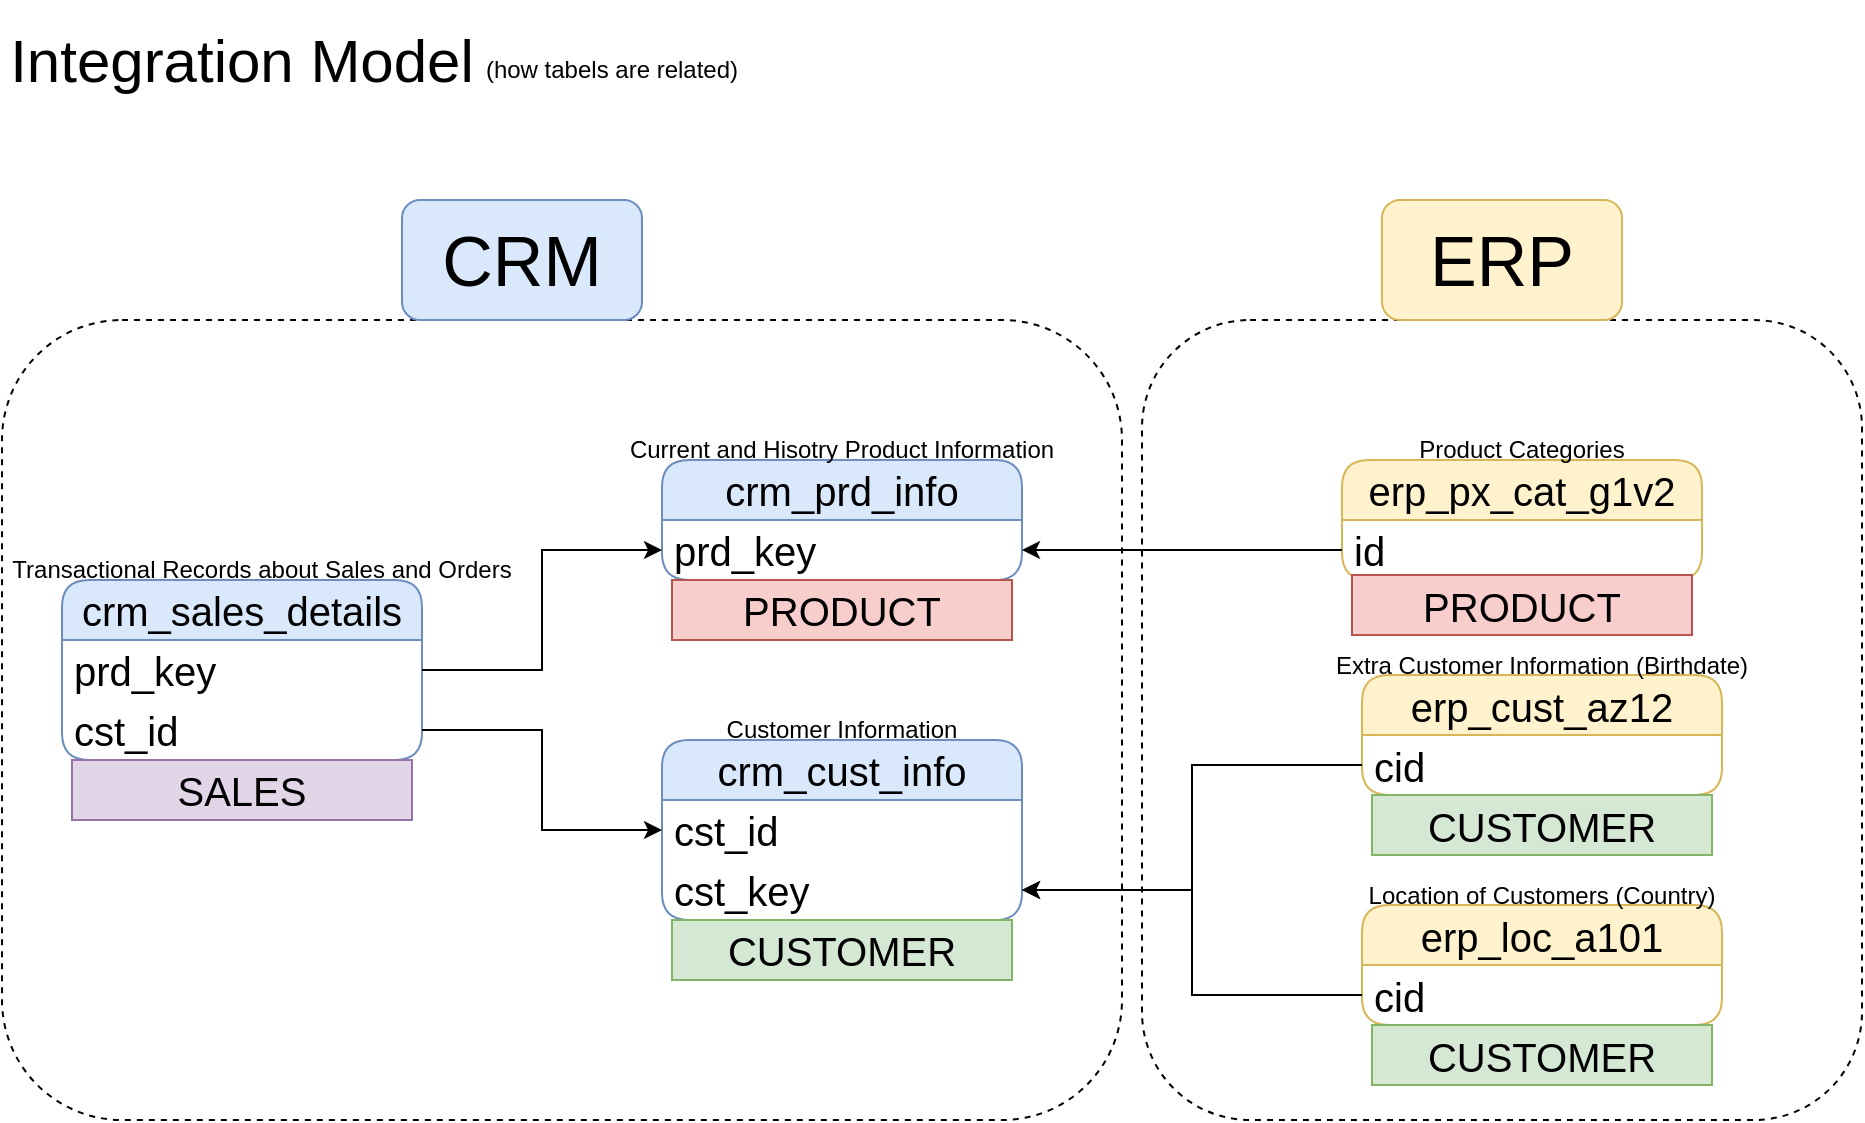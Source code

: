 <mxfile version="28.0.4">
  <diagram name="Strona-1" id="tAB8alX_wJfQPLHXgnC2">
    <mxGraphModel dx="1042" dy="660" grid="1" gridSize="10" guides="1" tooltips="1" connect="1" arrows="1" fold="1" page="1" pageScale="1" pageWidth="827" pageHeight="1169" math="0" shadow="0">
      <root>
        <mxCell id="0" />
        <mxCell id="1" parent="0" />
        <mxCell id="ICfc3m_ns25LpFp1RZ0m-1" value="&lt;font style=&quot;font-size: 30px;&quot;&gt;Integration Model&lt;/font&gt;" style="text;html=1;align=center;verticalAlign=middle;whiteSpace=wrap;rounded=0;" parent="1" vertex="1">
          <mxGeometry x="20" y="40" width="240" height="60" as="geometry" />
        </mxCell>
        <mxCell id="ICfc3m_ns25LpFp1RZ0m-2" value="(how tabels are related)" style="text;html=1;align=center;verticalAlign=middle;whiteSpace=wrap;rounded=0;" parent="1" vertex="1">
          <mxGeometry x="260" y="60" width="130" height="30" as="geometry" />
        </mxCell>
        <mxCell id="ICfc3m_ns25LpFp1RZ0m-3" value="crm_cust_info" style="swimlane;fontStyle=0;childLayout=stackLayout;horizontal=1;startSize=30;horizontalStack=0;resizeParent=1;resizeParentMax=0;resizeLast=0;collapsible=1;marginBottom=0;whiteSpace=wrap;html=1;rounded=1;fillColor=#dae8fc;strokeColor=#6c8ebf;fontSize=20;" parent="1" vertex="1">
          <mxGeometry x="350" y="410" width="180" height="90" as="geometry" />
        </mxCell>
        <mxCell id="ICfc3m_ns25LpFp1RZ0m-4" value="cst_id" style="text;strokeColor=none;fillColor=none;align=left;verticalAlign=middle;spacingLeft=4;spacingRight=4;overflow=hidden;points=[[0,0.5],[1,0.5]];portConstraint=eastwest;rotatable=0;whiteSpace=wrap;html=1;fontSize=20;" parent="ICfc3m_ns25LpFp1RZ0m-3" vertex="1">
          <mxGeometry y="30" width="180" height="30" as="geometry" />
        </mxCell>
        <mxCell id="ICfc3m_ns25LpFp1RZ0m-20" value="cst_key" style="text;strokeColor=none;fillColor=none;align=left;verticalAlign=middle;spacingLeft=4;spacingRight=4;overflow=hidden;points=[[0,0.5],[1,0.5]];portConstraint=eastwest;rotatable=0;whiteSpace=wrap;html=1;fontSize=20;" parent="ICfc3m_ns25LpFp1RZ0m-3" vertex="1">
          <mxGeometry y="60" width="180" height="30" as="geometry" />
        </mxCell>
        <mxCell id="ICfc3m_ns25LpFp1RZ0m-7" value="Customer Information" style="text;html=1;align=center;verticalAlign=middle;whiteSpace=wrap;rounded=0;" parent="1" vertex="1">
          <mxGeometry x="380" y="390" width="120" height="30" as="geometry" />
        </mxCell>
        <mxCell id="ICfc3m_ns25LpFp1RZ0m-8" value="crm_prd_info" style="swimlane;fontStyle=0;childLayout=stackLayout;horizontal=1;startSize=30;horizontalStack=0;resizeParent=1;resizeParentMax=0;resizeLast=0;collapsible=1;marginBottom=0;whiteSpace=wrap;html=1;rounded=1;fillColor=#dae8fc;strokeColor=#6c8ebf;fontSize=20;" parent="1" vertex="1">
          <mxGeometry x="350" y="270" width="180" height="60" as="geometry" />
        </mxCell>
        <mxCell id="ICfc3m_ns25LpFp1RZ0m-9" value="prd_key" style="text;strokeColor=none;fillColor=none;align=left;verticalAlign=middle;spacingLeft=4;spacingRight=4;overflow=hidden;points=[[0,0.5],[1,0.5]];portConstraint=eastwest;rotatable=0;whiteSpace=wrap;html=1;fontSize=20;" parent="ICfc3m_ns25LpFp1RZ0m-8" vertex="1">
          <mxGeometry y="30" width="180" height="30" as="geometry" />
        </mxCell>
        <mxCell id="ICfc3m_ns25LpFp1RZ0m-10" value="Current and Hisotry Product Information" style="text;html=1;align=center;verticalAlign=middle;whiteSpace=wrap;rounded=0;" parent="1" vertex="1">
          <mxGeometry x="330" y="250" width="220" height="30" as="geometry" />
        </mxCell>
        <mxCell id="ICfc3m_ns25LpFp1RZ0m-11" value="crm_sales_details" style="swimlane;fontStyle=0;childLayout=stackLayout;horizontal=1;startSize=30;horizontalStack=0;resizeParent=1;resizeParentMax=0;resizeLast=0;collapsible=1;marginBottom=0;whiteSpace=wrap;html=1;rounded=1;fillColor=#dae8fc;strokeColor=#6c8ebf;fontSize=20;" parent="1" vertex="1">
          <mxGeometry x="50" y="330" width="180" height="90" as="geometry" />
        </mxCell>
        <mxCell id="ICfc3m_ns25LpFp1RZ0m-12" value="prd_key" style="text;strokeColor=none;fillColor=none;align=left;verticalAlign=middle;spacingLeft=4;spacingRight=4;overflow=hidden;points=[[0,0.5],[1,0.5]];portConstraint=eastwest;rotatable=0;whiteSpace=wrap;html=1;fontSize=20;" parent="ICfc3m_ns25LpFp1RZ0m-11" vertex="1">
          <mxGeometry y="30" width="180" height="30" as="geometry" />
        </mxCell>
        <mxCell id="ICfc3m_ns25LpFp1RZ0m-14" value="cst_id" style="text;strokeColor=none;fillColor=none;align=left;verticalAlign=middle;spacingLeft=4;spacingRight=4;overflow=hidden;points=[[0,0.5],[1,0.5]];portConstraint=eastwest;rotatable=0;whiteSpace=wrap;html=1;fontSize=20;" parent="ICfc3m_ns25LpFp1RZ0m-11" vertex="1">
          <mxGeometry y="60" width="180" height="30" as="geometry" />
        </mxCell>
        <mxCell id="ICfc3m_ns25LpFp1RZ0m-13" value="Transactional Records about Sales and Orders" style="text;html=1;align=center;verticalAlign=middle;whiteSpace=wrap;rounded=0;" parent="1" vertex="1">
          <mxGeometry x="20" y="310" width="260" height="30" as="geometry" />
        </mxCell>
        <mxCell id="ICfc3m_ns25LpFp1RZ0m-15" style="edgeStyle=orthogonalEdgeStyle;rounded=0;orthogonalLoop=1;jettySize=auto;html=1;entryX=0;entryY=0.5;entryDx=0;entryDy=0;" parent="1" source="ICfc3m_ns25LpFp1RZ0m-12" target="ICfc3m_ns25LpFp1RZ0m-9" edge="1">
          <mxGeometry relative="1" as="geometry" />
        </mxCell>
        <mxCell id="ICfc3m_ns25LpFp1RZ0m-16" style="edgeStyle=orthogonalEdgeStyle;rounded=0;orthogonalLoop=1;jettySize=auto;html=1;exitX=1;exitY=0.5;exitDx=0;exitDy=0;entryX=0;entryY=0.5;entryDx=0;entryDy=0;" parent="1" source="ICfc3m_ns25LpFp1RZ0m-14" target="ICfc3m_ns25LpFp1RZ0m-4" edge="1">
          <mxGeometry relative="1" as="geometry" />
        </mxCell>
        <mxCell id="ICfc3m_ns25LpFp1RZ0m-17" value="erp_cust_az12" style="swimlane;fontStyle=0;childLayout=stackLayout;horizontal=1;startSize=30;horizontalStack=0;resizeParent=1;resizeParentMax=0;resizeLast=0;collapsible=1;marginBottom=0;whiteSpace=wrap;html=1;rounded=1;fillColor=#fff2cc;strokeColor=#d6b656;fontSize=20;" parent="1" vertex="1">
          <mxGeometry x="700" y="377.5" width="180" height="60" as="geometry" />
        </mxCell>
        <mxCell id="ICfc3m_ns25LpFp1RZ0m-18" value="cid" style="text;strokeColor=none;fillColor=none;align=left;verticalAlign=middle;spacingLeft=4;spacingRight=4;overflow=hidden;points=[[0,0.5],[1,0.5]];portConstraint=eastwest;rotatable=0;whiteSpace=wrap;html=1;fontSize=20;" parent="ICfc3m_ns25LpFp1RZ0m-17" vertex="1">
          <mxGeometry y="30" width="180" height="30" as="geometry" />
        </mxCell>
        <mxCell id="ICfc3m_ns25LpFp1RZ0m-19" value="Extra Customer Information (Birthdate)" style="text;html=1;align=center;verticalAlign=middle;whiteSpace=wrap;rounded=0;" parent="1" vertex="1">
          <mxGeometry x="680" y="357.5" width="220" height="30" as="geometry" />
        </mxCell>
        <mxCell id="ICfc3m_ns25LpFp1RZ0m-21" style="edgeStyle=orthogonalEdgeStyle;rounded=0;orthogonalLoop=1;jettySize=auto;html=1;entryX=1;entryY=0.5;entryDx=0;entryDy=0;" parent="1" source="ICfc3m_ns25LpFp1RZ0m-18" target="ICfc3m_ns25LpFp1RZ0m-20" edge="1">
          <mxGeometry relative="1" as="geometry" />
        </mxCell>
        <mxCell id="ICfc3m_ns25LpFp1RZ0m-22" value="erp_loc_a101" style="swimlane;fontStyle=0;childLayout=stackLayout;horizontal=1;startSize=30;horizontalStack=0;resizeParent=1;resizeParentMax=0;resizeLast=0;collapsible=1;marginBottom=0;whiteSpace=wrap;html=1;rounded=1;fillColor=#fff2cc;strokeColor=#d6b656;fontSize=20;" parent="1" vertex="1">
          <mxGeometry x="700" y="492.5" width="180" height="60" as="geometry" />
        </mxCell>
        <mxCell id="ICfc3m_ns25LpFp1RZ0m-23" value="cid" style="text;strokeColor=none;fillColor=none;align=left;verticalAlign=middle;spacingLeft=4;spacingRight=4;overflow=hidden;points=[[0,0.5],[1,0.5]];portConstraint=eastwest;rotatable=0;whiteSpace=wrap;html=1;fontSize=20;" parent="ICfc3m_ns25LpFp1RZ0m-22" vertex="1">
          <mxGeometry y="30" width="180" height="30" as="geometry" />
        </mxCell>
        <mxCell id="ICfc3m_ns25LpFp1RZ0m-25" style="edgeStyle=orthogonalEdgeStyle;rounded=0;orthogonalLoop=1;jettySize=auto;html=1;entryX=1;entryY=0.5;entryDx=0;entryDy=0;" parent="1" source="ICfc3m_ns25LpFp1RZ0m-23" target="ICfc3m_ns25LpFp1RZ0m-20" edge="1">
          <mxGeometry relative="1" as="geometry" />
        </mxCell>
        <mxCell id="ICfc3m_ns25LpFp1RZ0m-26" value="Location of Customers (Country)" style="text;html=1;align=center;verticalAlign=middle;whiteSpace=wrap;rounded=0;" parent="1" vertex="1">
          <mxGeometry x="680" y="472.5" width="220" height="30" as="geometry" />
        </mxCell>
        <mxCell id="ICfc3m_ns25LpFp1RZ0m-27" value="erp_px_cat_g1v2" style="swimlane;fontStyle=0;childLayout=stackLayout;horizontal=1;startSize=30;horizontalStack=0;resizeParent=1;resizeParentMax=0;resizeLast=0;collapsible=1;marginBottom=0;whiteSpace=wrap;html=1;rounded=1;fillColor=#fff2cc;strokeColor=#d6b656;fontSize=20;" parent="1" vertex="1">
          <mxGeometry x="690" y="270" width="180" height="60" as="geometry" />
        </mxCell>
        <mxCell id="ICfc3m_ns25LpFp1RZ0m-28" value="id" style="text;strokeColor=none;fillColor=none;align=left;verticalAlign=middle;spacingLeft=4;spacingRight=4;overflow=hidden;points=[[0,0.5],[1,0.5]];portConstraint=eastwest;rotatable=0;whiteSpace=wrap;html=1;fontSize=20;" parent="ICfc3m_ns25LpFp1RZ0m-27" vertex="1">
          <mxGeometry y="30" width="180" height="30" as="geometry" />
        </mxCell>
        <mxCell id="ICfc3m_ns25LpFp1RZ0m-29" value="Product Categories" style="text;html=1;align=center;verticalAlign=middle;whiteSpace=wrap;rounded=0;" parent="1" vertex="1">
          <mxGeometry x="670" y="250" width="220" height="30" as="geometry" />
        </mxCell>
        <mxCell id="ICfc3m_ns25LpFp1RZ0m-30" style="edgeStyle=orthogonalEdgeStyle;rounded=0;orthogonalLoop=1;jettySize=auto;html=1;entryX=1;entryY=0.5;entryDx=0;entryDy=0;" parent="1" source="ICfc3m_ns25LpFp1RZ0m-28" target="ICfc3m_ns25LpFp1RZ0m-9" edge="1">
          <mxGeometry relative="1" as="geometry" />
        </mxCell>
        <mxCell id="ICfc3m_ns25LpFp1RZ0m-31" value="" style="rounded=1;whiteSpace=wrap;html=1;fillColor=none;dashed=1;" parent="1" vertex="1">
          <mxGeometry x="20" y="200" width="560" height="400" as="geometry" />
        </mxCell>
        <mxCell id="ICfc3m_ns25LpFp1RZ0m-32" value="" style="rounded=1;whiteSpace=wrap;html=1;fillColor=none;dashed=1;" parent="1" vertex="1">
          <mxGeometry x="590" y="200" width="360" height="400" as="geometry" />
        </mxCell>
        <mxCell id="ICfc3m_ns25LpFp1RZ0m-34" value="&lt;font style=&quot;font-size: 35px;&quot;&gt;CRM&lt;/font&gt;" style="rounded=1;whiteSpace=wrap;html=1;fillColor=#dae8fc;strokeColor=#6c8ebf;" parent="1" vertex="1">
          <mxGeometry x="220" y="140" width="120" height="60" as="geometry" />
        </mxCell>
        <mxCell id="ICfc3m_ns25LpFp1RZ0m-35" value="&lt;span style=&quot;font-size: 35px;&quot;&gt;ERP&lt;/span&gt;" style="rounded=1;whiteSpace=wrap;html=1;fillColor=#fff2cc;strokeColor=#d6b656;" parent="1" vertex="1">
          <mxGeometry x="710" y="140" width="120" height="60" as="geometry" />
        </mxCell>
        <mxCell id="MHakUTD6PxsZyxjt_3Rd-1" value="PRODUCT" style="text;html=1;strokeColor=#b85450;fillColor=#f8cecc;align=center;verticalAlign=middle;whiteSpace=wrap;overflow=hidden;fontSize=20;" vertex="1" parent="1">
          <mxGeometry x="355" y="330" width="170" height="30" as="geometry" />
        </mxCell>
        <mxCell id="MHakUTD6PxsZyxjt_3Rd-2" value="PRODUCT" style="text;html=1;strokeColor=#b85450;fillColor=#f8cecc;align=center;verticalAlign=middle;whiteSpace=wrap;overflow=hidden;fontSize=20;" vertex="1" parent="1">
          <mxGeometry x="695" y="327.5" width="170" height="30" as="geometry" />
        </mxCell>
        <mxCell id="MHakUTD6PxsZyxjt_3Rd-3" value="CUSTOMER" style="text;html=1;strokeColor=#82b366;fillColor=#d5e8d4;align=center;verticalAlign=middle;whiteSpace=wrap;overflow=hidden;fontSize=20;" vertex="1" parent="1">
          <mxGeometry x="355" y="500" width="170" height="30" as="geometry" />
        </mxCell>
        <mxCell id="MHakUTD6PxsZyxjt_3Rd-4" value="CUSTOMER" style="text;html=1;strokeColor=#82b366;fillColor=#d5e8d4;align=center;verticalAlign=middle;whiteSpace=wrap;overflow=hidden;fontSize=20;" vertex="1" parent="1">
          <mxGeometry x="705" y="437.5" width="170" height="30" as="geometry" />
        </mxCell>
        <mxCell id="MHakUTD6PxsZyxjt_3Rd-5" value="CUSTOMER" style="text;html=1;strokeColor=#82b366;fillColor=#d5e8d4;align=center;verticalAlign=middle;whiteSpace=wrap;overflow=hidden;fontSize=20;" vertex="1" parent="1">
          <mxGeometry x="705" y="552.5" width="170" height="30" as="geometry" />
        </mxCell>
        <mxCell id="MHakUTD6PxsZyxjt_3Rd-6" value="SALES" style="text;html=1;strokeColor=#9673a6;fillColor=#e1d5e7;align=center;verticalAlign=middle;whiteSpace=wrap;overflow=hidden;fontSize=20;" vertex="1" parent="1">
          <mxGeometry x="55" y="420" width="170" height="30" as="geometry" />
        </mxCell>
      </root>
    </mxGraphModel>
  </diagram>
</mxfile>
